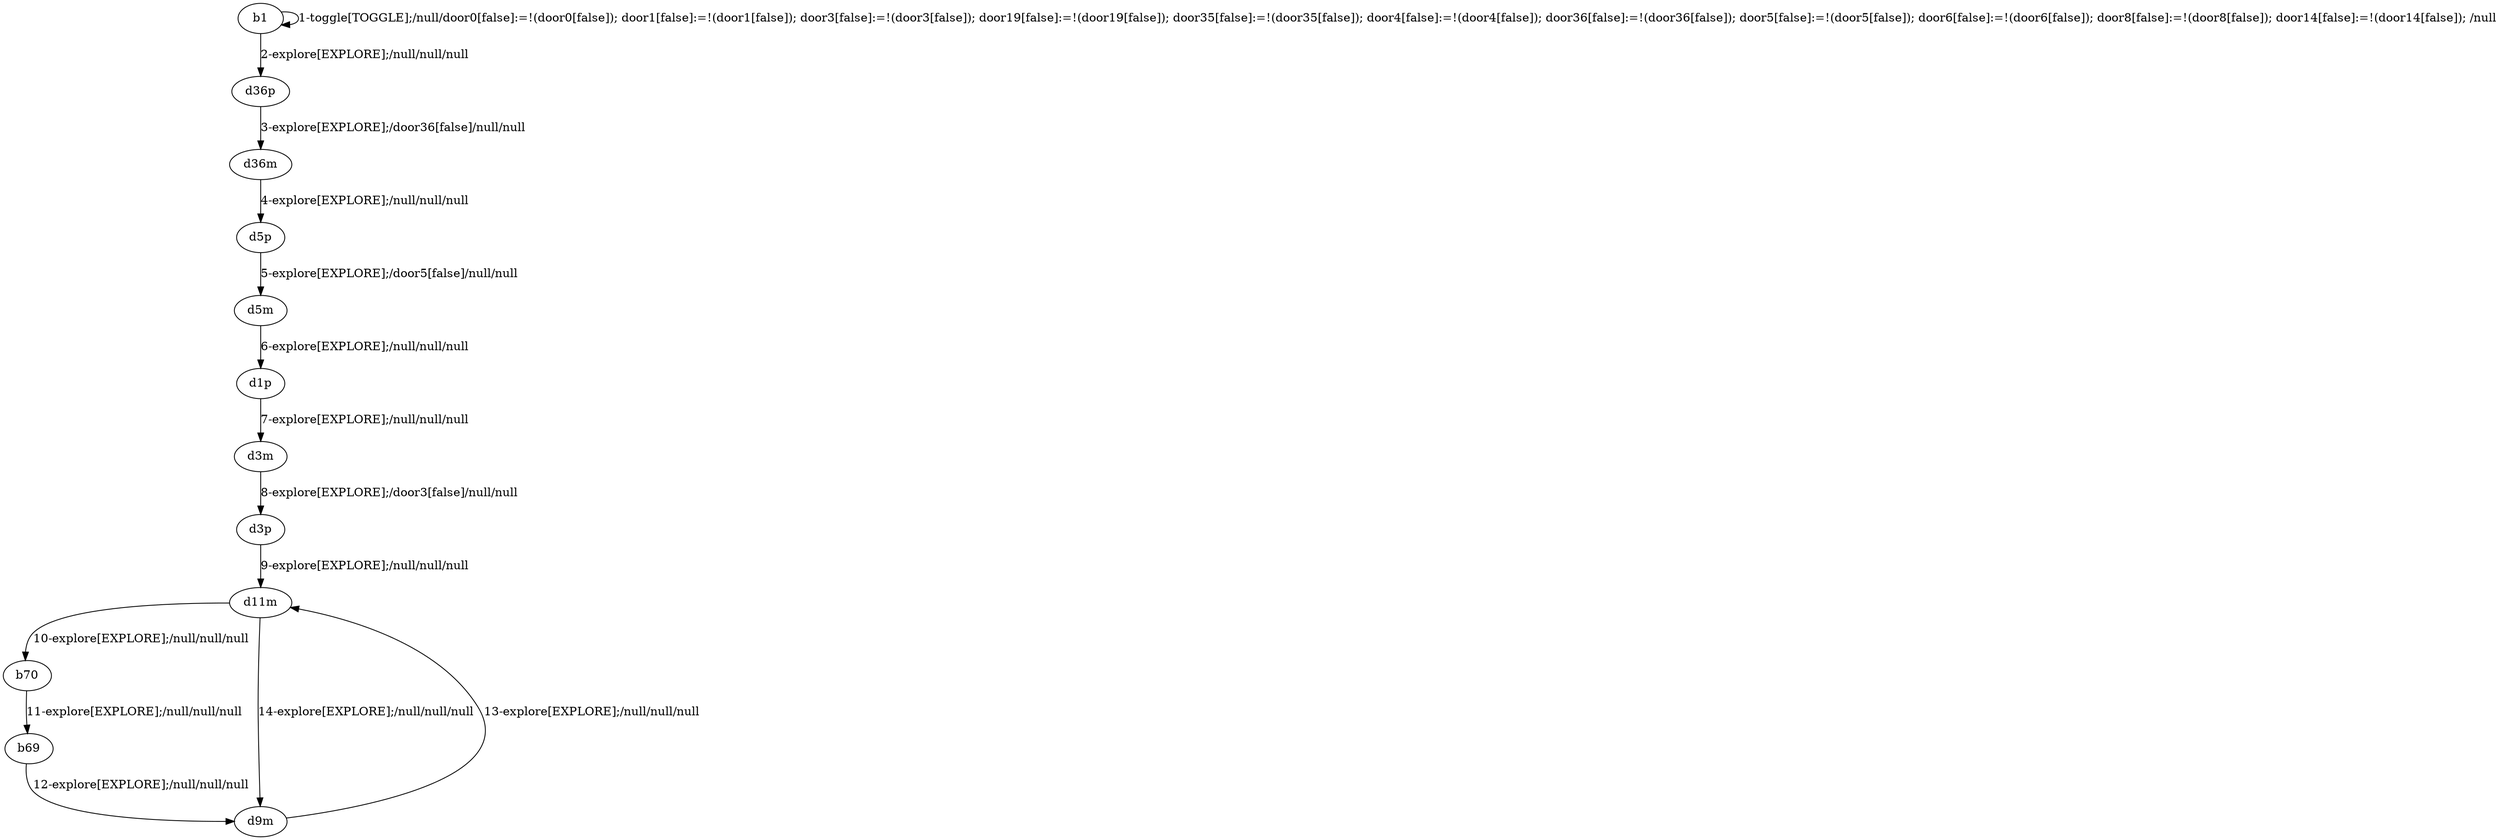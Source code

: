 # Total number of goals covered by this test: 4
# d11m --> d9m
# d9m --> d11m
# b69 --> d9m
# b70 --> b69

digraph g {
"b1" -> "b1" [label = "1-toggle[TOGGLE];/null/door0[false]:=!(door0[false]); door1[false]:=!(door1[false]); door3[false]:=!(door3[false]); door19[false]:=!(door19[false]); door35[false]:=!(door35[false]); door4[false]:=!(door4[false]); door36[false]:=!(door36[false]); door5[false]:=!(door5[false]); door6[false]:=!(door6[false]); door8[false]:=!(door8[false]); door14[false]:=!(door14[false]); /null"];
"b1" -> "d36p" [label = "2-explore[EXPLORE];/null/null/null"];
"d36p" -> "d36m" [label = "3-explore[EXPLORE];/door36[false]/null/null"];
"d36m" -> "d5p" [label = "4-explore[EXPLORE];/null/null/null"];
"d5p" -> "d5m" [label = "5-explore[EXPLORE];/door5[false]/null/null"];
"d5m" -> "d1p" [label = "6-explore[EXPLORE];/null/null/null"];
"d1p" -> "d3m" [label = "7-explore[EXPLORE];/null/null/null"];
"d3m" -> "d3p" [label = "8-explore[EXPLORE];/door3[false]/null/null"];
"d3p" -> "d11m" [label = "9-explore[EXPLORE];/null/null/null"];
"d11m" -> "b70" [label = "10-explore[EXPLORE];/null/null/null"];
"b70" -> "b69" [label = "11-explore[EXPLORE];/null/null/null"];
"b69" -> "d9m" [label = "12-explore[EXPLORE];/null/null/null"];
"d9m" -> "d11m" [label = "13-explore[EXPLORE];/null/null/null"];
"d11m" -> "d9m" [label = "14-explore[EXPLORE];/null/null/null"];
}